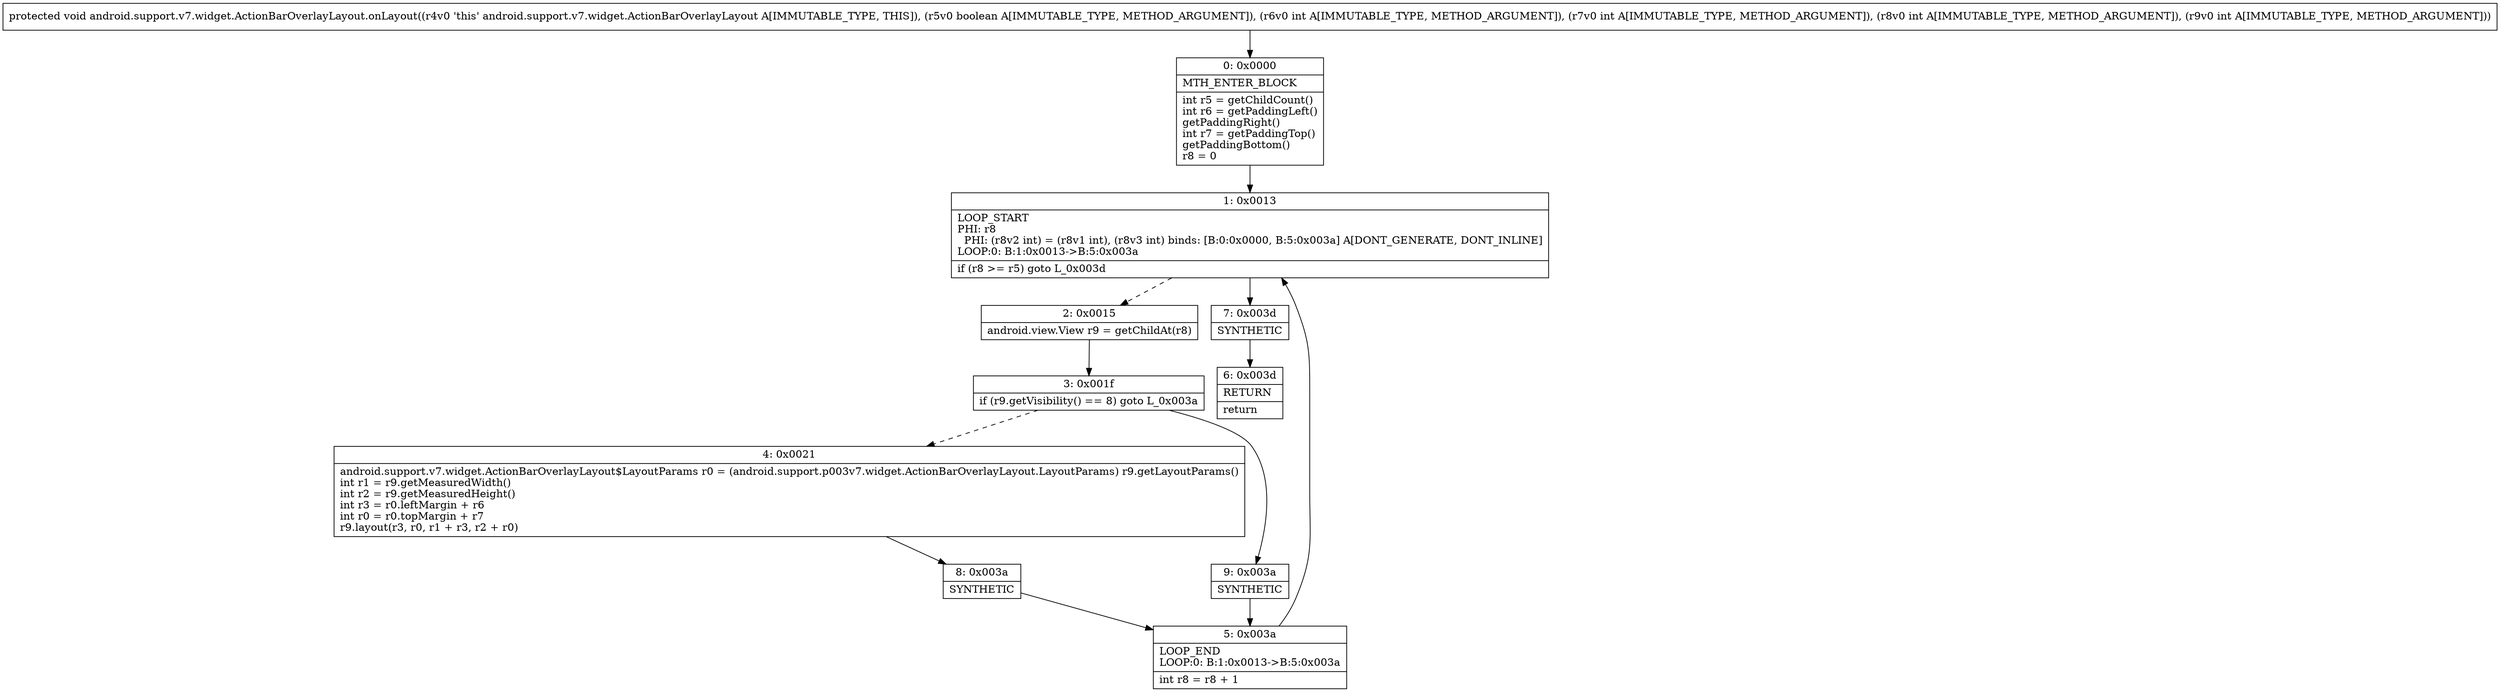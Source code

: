digraph "CFG forandroid.support.v7.widget.ActionBarOverlayLayout.onLayout(ZIIII)V" {
Node_0 [shape=record,label="{0\:\ 0x0000|MTH_ENTER_BLOCK\l|int r5 = getChildCount()\lint r6 = getPaddingLeft()\lgetPaddingRight()\lint r7 = getPaddingTop()\lgetPaddingBottom()\lr8 = 0\l}"];
Node_1 [shape=record,label="{1\:\ 0x0013|LOOP_START\lPHI: r8 \l  PHI: (r8v2 int) = (r8v1 int), (r8v3 int) binds: [B:0:0x0000, B:5:0x003a] A[DONT_GENERATE, DONT_INLINE]\lLOOP:0: B:1:0x0013\-\>B:5:0x003a\l|if (r8 \>= r5) goto L_0x003d\l}"];
Node_2 [shape=record,label="{2\:\ 0x0015|android.view.View r9 = getChildAt(r8)\l}"];
Node_3 [shape=record,label="{3\:\ 0x001f|if (r9.getVisibility() == 8) goto L_0x003a\l}"];
Node_4 [shape=record,label="{4\:\ 0x0021|android.support.v7.widget.ActionBarOverlayLayout$LayoutParams r0 = (android.support.p003v7.widget.ActionBarOverlayLayout.LayoutParams) r9.getLayoutParams()\lint r1 = r9.getMeasuredWidth()\lint r2 = r9.getMeasuredHeight()\lint r3 = r0.leftMargin + r6\lint r0 = r0.topMargin + r7\lr9.layout(r3, r0, r1 + r3, r2 + r0)\l}"];
Node_5 [shape=record,label="{5\:\ 0x003a|LOOP_END\lLOOP:0: B:1:0x0013\-\>B:5:0x003a\l|int r8 = r8 + 1\l}"];
Node_6 [shape=record,label="{6\:\ 0x003d|RETURN\l|return\l}"];
Node_7 [shape=record,label="{7\:\ 0x003d|SYNTHETIC\l}"];
Node_8 [shape=record,label="{8\:\ 0x003a|SYNTHETIC\l}"];
Node_9 [shape=record,label="{9\:\ 0x003a|SYNTHETIC\l}"];
MethodNode[shape=record,label="{protected void android.support.v7.widget.ActionBarOverlayLayout.onLayout((r4v0 'this' android.support.v7.widget.ActionBarOverlayLayout A[IMMUTABLE_TYPE, THIS]), (r5v0 boolean A[IMMUTABLE_TYPE, METHOD_ARGUMENT]), (r6v0 int A[IMMUTABLE_TYPE, METHOD_ARGUMENT]), (r7v0 int A[IMMUTABLE_TYPE, METHOD_ARGUMENT]), (r8v0 int A[IMMUTABLE_TYPE, METHOD_ARGUMENT]), (r9v0 int A[IMMUTABLE_TYPE, METHOD_ARGUMENT])) }"];
MethodNode -> Node_0;
Node_0 -> Node_1;
Node_1 -> Node_2[style=dashed];
Node_1 -> Node_7;
Node_2 -> Node_3;
Node_3 -> Node_4[style=dashed];
Node_3 -> Node_9;
Node_4 -> Node_8;
Node_5 -> Node_1;
Node_7 -> Node_6;
Node_8 -> Node_5;
Node_9 -> Node_5;
}

